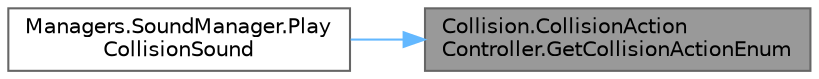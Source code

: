 digraph "Collision.CollisionActionController.GetCollisionActionEnum"
{
 // LATEX_PDF_SIZE
  bgcolor="transparent";
  edge [fontname=Helvetica,fontsize=10,labelfontname=Helvetica,labelfontsize=10];
  node [fontname=Helvetica,fontsize=10,shape=box,height=0.2,width=0.4];
  rankdir="RL";
  Node1 [label="Collision.CollisionAction\lController.GetCollisionActionEnum",height=0.2,width=0.4,color="gray40", fillcolor="grey60", style="filled", fontcolor="black",tooltip="The unity game object using the collision action controller defines the action(and hence the effect) ..."];
  Node1 -> Node2 [dir="back",color="steelblue1",style="solid"];
  Node2 [label="Managers.SoundManager.Play\lCollisionSound",height=0.2,width=0.4,color="grey40", fillcolor="white", style="filled",URL="$class_managers_1_1_sound_manager.html#a1803534e0e3379b75104fb7dd5f663ad",tooltip="When calls from the collision action controller it plays the sound for the specified 2 dimensional so..."];
}
